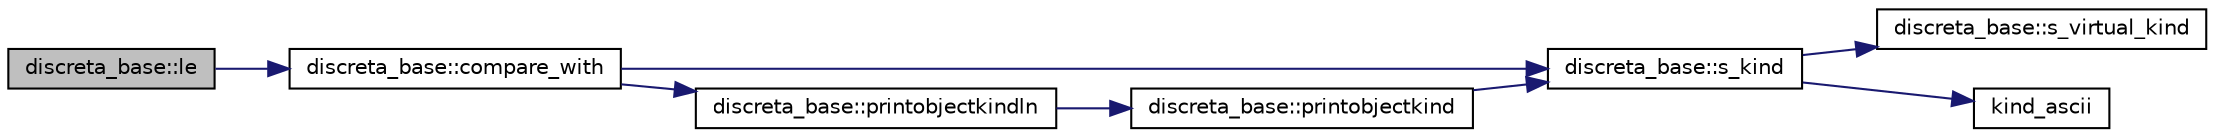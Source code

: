 digraph "discreta_base::le"
{
  edge [fontname="Helvetica",fontsize="10",labelfontname="Helvetica",labelfontsize="10"];
  node [fontname="Helvetica",fontsize="10",shape=record];
  rankdir="LR";
  Node14001 [label="discreta_base::le",height=0.2,width=0.4,color="black", fillcolor="grey75", style="filled", fontcolor="black"];
  Node14001 -> Node14002 [color="midnightblue",fontsize="10",style="solid",fontname="Helvetica"];
  Node14002 [label="discreta_base::compare_with",height=0.2,width=0.4,color="black", fillcolor="white", style="filled",URL="$d7/d71/classdiscreta__base.html#a3818444c4301d0b7ed47c3b850ea6c60"];
  Node14002 -> Node14003 [color="midnightblue",fontsize="10",style="solid",fontname="Helvetica"];
  Node14003 [label="discreta_base::s_kind",height=0.2,width=0.4,color="black", fillcolor="white", style="filled",URL="$d7/d71/classdiscreta__base.html#a8a830025c74adbbc3362418a7c2ba157"];
  Node14003 -> Node14004 [color="midnightblue",fontsize="10",style="solid",fontname="Helvetica"];
  Node14004 [label="discreta_base::s_virtual_kind",height=0.2,width=0.4,color="black", fillcolor="white", style="filled",URL="$d7/d71/classdiscreta__base.html#a52778a6d6943a468be083d0785d418fb"];
  Node14003 -> Node14005 [color="midnightblue",fontsize="10",style="solid",fontname="Helvetica"];
  Node14005 [label="kind_ascii",height=0.2,width=0.4,color="black", fillcolor="white", style="filled",URL="$d9/d60/discreta_8h.html#ad0ce825a9f29bc6cec27e1b64cfe27bf"];
  Node14002 -> Node14006 [color="midnightblue",fontsize="10",style="solid",fontname="Helvetica"];
  Node14006 [label="discreta_base::printobjectkindln",height=0.2,width=0.4,color="black", fillcolor="white", style="filled",URL="$d7/d71/classdiscreta__base.html#a677ccc8f392ebedde05e453f8cf59559"];
  Node14006 -> Node14007 [color="midnightblue",fontsize="10",style="solid",fontname="Helvetica"];
  Node14007 [label="discreta_base::printobjectkind",height=0.2,width=0.4,color="black", fillcolor="white", style="filled",URL="$d7/d71/classdiscreta__base.html#aa75a1314aa706909b029664944904231"];
  Node14007 -> Node14003 [color="midnightblue",fontsize="10",style="solid",fontname="Helvetica"];
}

